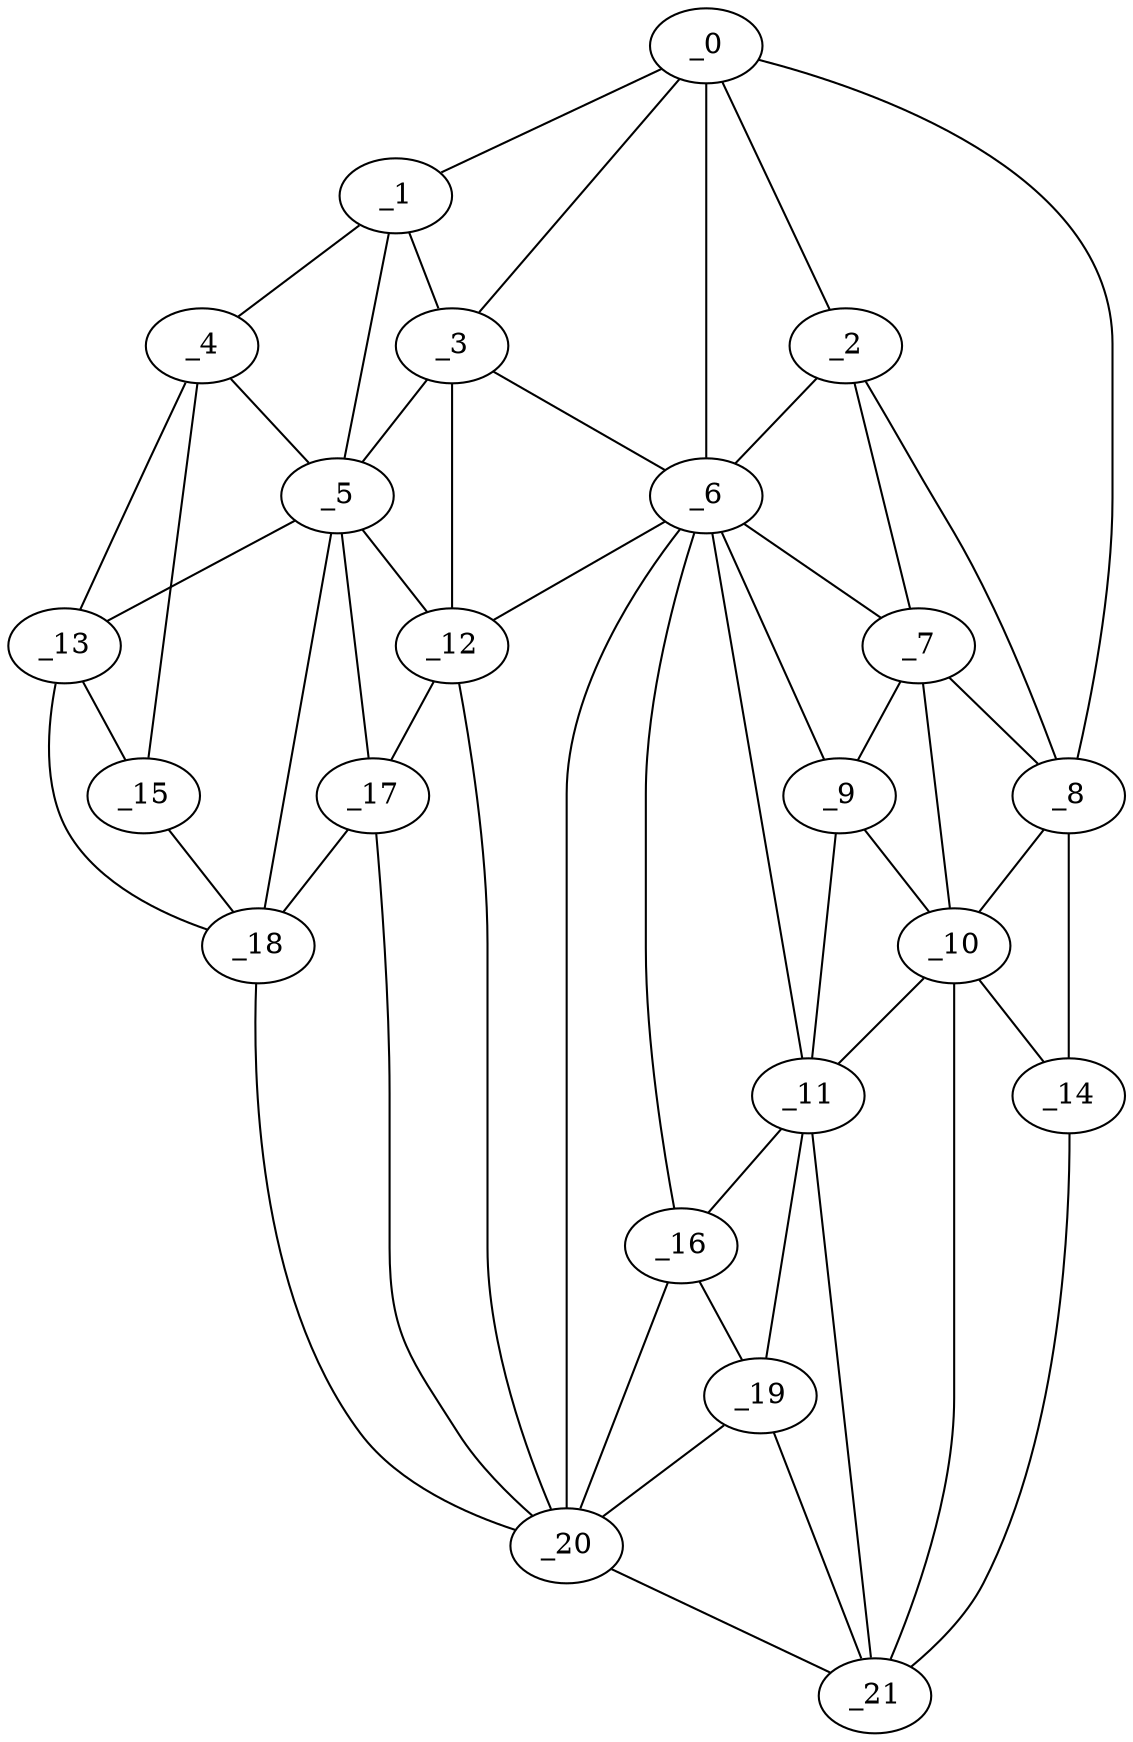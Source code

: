 graph "obj7__50.gxl" {
	_0	 [x=37,
		y=8];
	_1	 [x=50,
		y=95];
	_0 -- _1	 [valence=1];
	_2	 [x=57,
		y=12];
	_0 -- _2	 [valence=2];
	_3	 [x=59,
		y=65];
	_0 -- _3	 [valence=2];
	_6	 [x=65,
		y=51];
	_0 -- _6	 [valence=1];
	_8	 [x=70,
		y=4];
	_0 -- _8	 [valence=1];
	_1 -- _3	 [valence=2];
	_4	 [x=60,
		y=101];
	_1 -- _4	 [valence=1];
	_5	 [x=61,
		y=72];
	_1 -- _5	 [valence=1];
	_2 -- _6	 [valence=2];
	_7	 [x=66,
		y=20];
	_2 -- _7	 [valence=1];
	_2 -- _8	 [valence=1];
	_3 -- _5	 [valence=2];
	_3 -- _6	 [valence=2];
	_12	 [x=90,
		y=67];
	_3 -- _12	 [valence=1];
	_4 -- _5	 [valence=2];
	_13	 [x=91,
		y=97];
	_4 -- _13	 [valence=1];
	_15	 [x=94,
		y=102];
	_4 -- _15	 [valence=1];
	_5 -- _12	 [valence=2];
	_5 -- _13	 [valence=2];
	_17	 [x=95,
		y=75];
	_5 -- _17	 [valence=1];
	_18	 [x=95,
		y=90];
	_5 -- _18	 [valence=1];
	_6 -- _7	 [valence=2];
	_9	 [x=74,
		y=28];
	_6 -- _9	 [valence=1];
	_11	 [x=89,
		y=39];
	_6 -- _11	 [valence=2];
	_6 -- _12	 [valence=2];
	_16	 [x=95,
		y=47];
	_6 -- _16	 [valence=1];
	_20	 [x=96,
		y=57];
	_6 -- _20	 [valence=2];
	_7 -- _8	 [valence=2];
	_7 -- _9	 [valence=2];
	_10	 [x=80,
		y=28];
	_7 -- _10	 [valence=2];
	_8 -- _10	 [valence=2];
	_14	 [x=93,
		y=12];
	_8 -- _14	 [valence=1];
	_9 -- _10	 [valence=2];
	_9 -- _11	 [valence=1];
	_10 -- _11	 [valence=2];
	_10 -- _14	 [valence=2];
	_21	 [x=97,
		y=23];
	_10 -- _21	 [valence=2];
	_11 -- _16	 [valence=2];
	_19	 [x=96,
		y=37];
	_11 -- _19	 [valence=2];
	_11 -- _21	 [valence=1];
	_12 -- _17	 [valence=2];
	_12 -- _20	 [valence=2];
	_13 -- _15	 [valence=1];
	_13 -- _18	 [valence=2];
	_14 -- _21	 [valence=1];
	_15 -- _18	 [valence=1];
	_16 -- _19	 [valence=1];
	_16 -- _20	 [valence=2];
	_17 -- _18	 [valence=1];
	_17 -- _20	 [valence=2];
	_18 -- _20	 [valence=1];
	_19 -- _20	 [valence=2];
	_19 -- _21	 [valence=1];
	_20 -- _21	 [valence=1];
}
